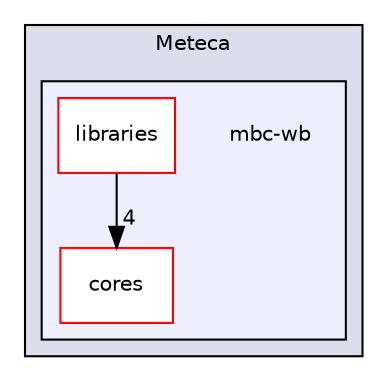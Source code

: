 digraph "mbc-wb" {
  compound=true
  node [ fontsize="10", fontname="Helvetica"];
  edge [ labelfontsize="10", labelfontname="Helvetica"];
  subgraph clusterdir_6aa90f7f71e3cf5d2afdea9f35a5777d {
    graph [ bgcolor="#ddddee", pencolor="black", label="Meteca" fontname="Helvetica", fontsize="10", URL="dir_6aa90f7f71e3cf5d2afdea9f35a5777d.html"]
  subgraph clusterdir_3a5806dae95b45d5be62b597677498ea {
    graph [ bgcolor="#eeeeff", pencolor="black", label="" URL="dir_3a5806dae95b45d5be62b597677498ea.html"];
    dir_3a5806dae95b45d5be62b597677498ea [shape=plaintext label="mbc-wb"];
    dir_3ed91808d3d3e04a83d382eaf6658e79 [shape=box label="cores" color="red" fillcolor="white" style="filled" URL="dir_3ed91808d3d3e04a83d382eaf6658e79.html"];
    dir_7587beba4653cd29a136cf350c74429d [shape=box label="libraries" color="red" fillcolor="white" style="filled" URL="dir_7587beba4653cd29a136cf350c74429d.html"];
  }
  }
  dir_7587beba4653cd29a136cf350c74429d->dir_3ed91808d3d3e04a83d382eaf6658e79 [headlabel="4", labeldistance=1.5 headhref="dir_000005_000009.html"];
}

